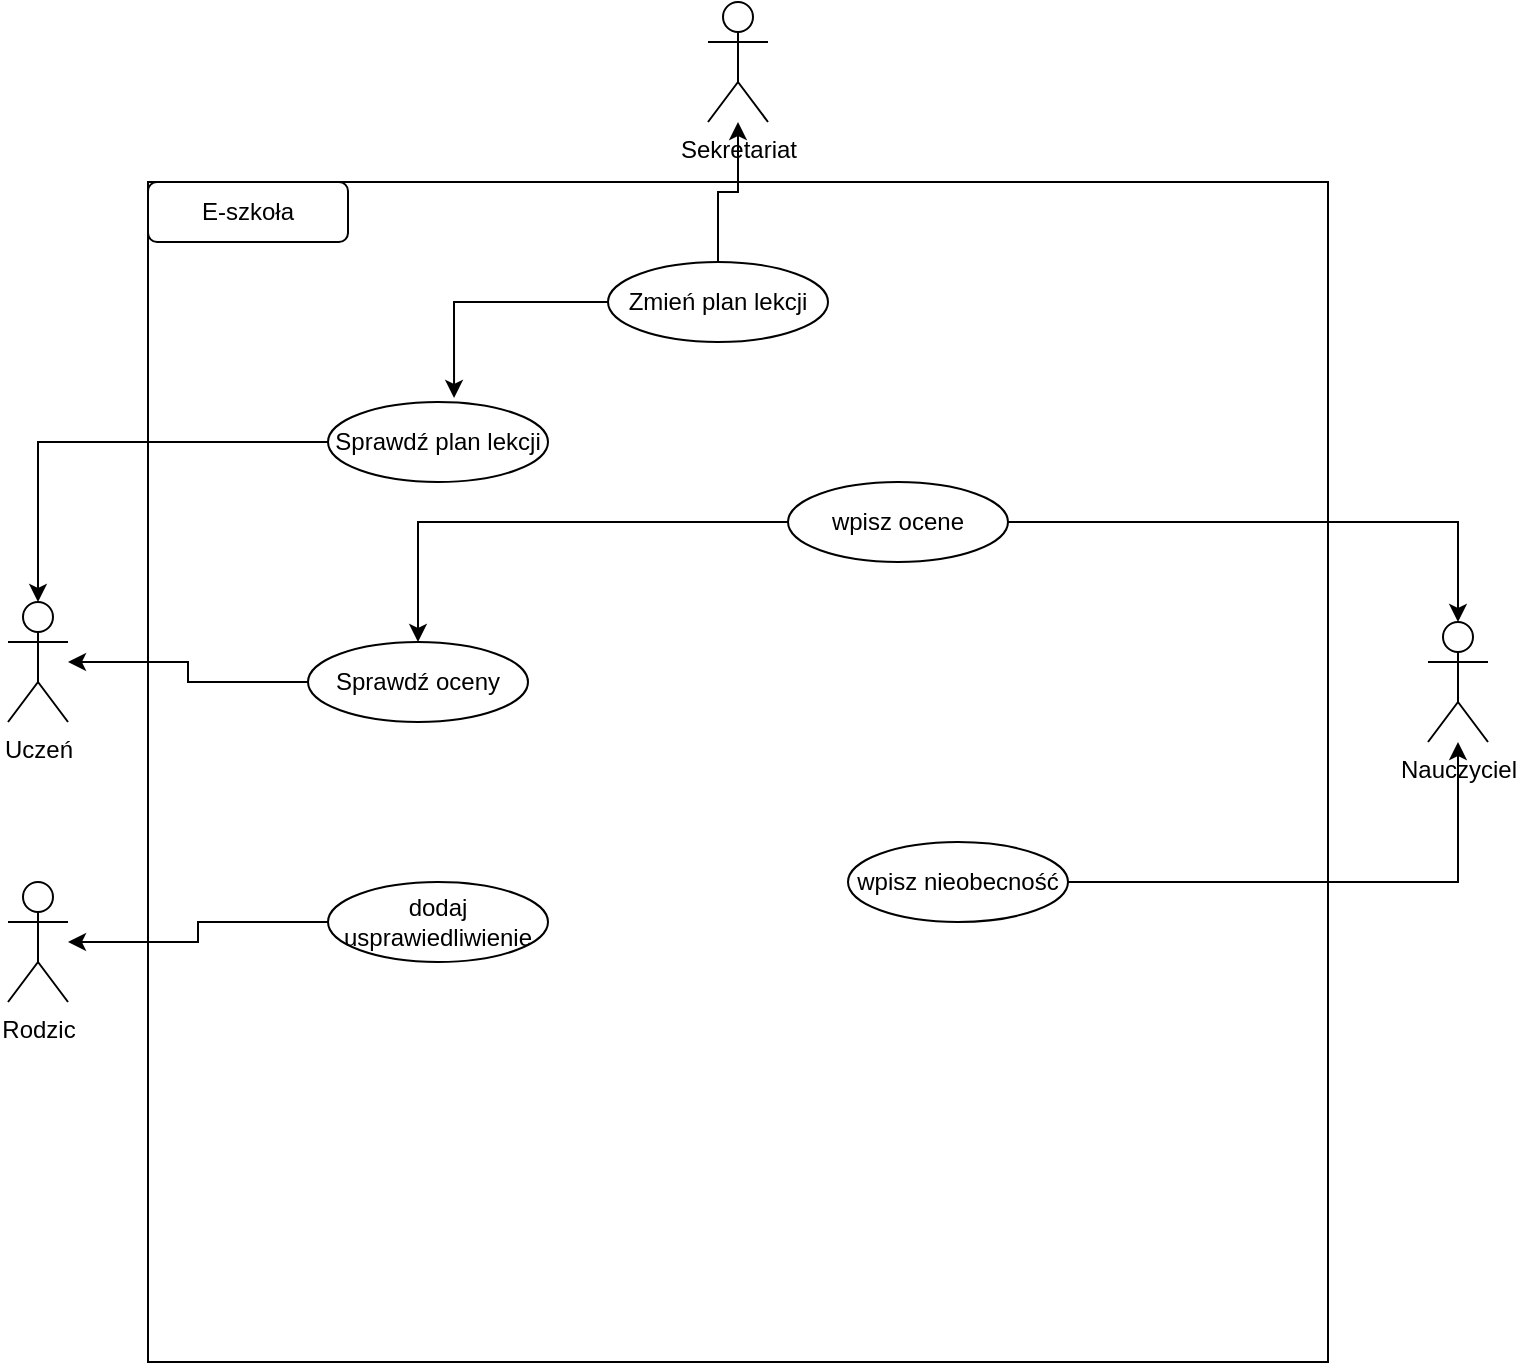 <mxfile version="24.8.8">
  <diagram name="Strona-1" id="sDxE7bltGvyI7DCl3u-q">
    <mxGraphModel dx="1434" dy="1943" grid="1" gridSize="10" guides="1" tooltips="1" connect="1" arrows="1" fold="1" page="1" pageScale="1" pageWidth="827" pageHeight="1169" math="0" shadow="0">
      <root>
        <mxCell id="0" />
        <mxCell id="1" parent="0" />
        <mxCell id="drjl-PXOP9TSBd1cPYvW-1" value="" style="whiteSpace=wrap;html=1;aspect=fixed;" vertex="1" parent="1">
          <mxGeometry x="110" y="50" width="590" height="590" as="geometry" />
        </mxCell>
        <mxCell id="drjl-PXOP9TSBd1cPYvW-2" value="E-szkoła" style="rounded=1;whiteSpace=wrap;html=1;" vertex="1" parent="1">
          <mxGeometry x="110" y="50" width="100" height="30" as="geometry" />
        </mxCell>
        <mxCell id="drjl-PXOP9TSBd1cPYvW-3" value="Uczeń" style="shape=umlActor;verticalLabelPosition=bottom;verticalAlign=top;html=1;outlineConnect=0;" vertex="1" parent="1">
          <mxGeometry x="40" y="260" width="30" height="60" as="geometry" />
        </mxCell>
        <mxCell id="drjl-PXOP9TSBd1cPYvW-4" value="Rodzic" style="shape=umlActor;verticalLabelPosition=bottom;verticalAlign=top;html=1;outlineConnect=0;" vertex="1" parent="1">
          <mxGeometry x="40" y="400" width="30" height="60" as="geometry" />
        </mxCell>
        <mxCell id="drjl-PXOP9TSBd1cPYvW-8" value="Sekretariat" style="shape=umlActor;verticalLabelPosition=bottom;verticalAlign=top;html=1;outlineConnect=0;" vertex="1" parent="1">
          <mxGeometry x="390" y="-40" width="30" height="60" as="geometry" />
        </mxCell>
        <mxCell id="drjl-PXOP9TSBd1cPYvW-9" value="Nauczyciel" style="shape=umlActor;verticalLabelPosition=bottom;verticalAlign=top;html=1;outlineConnect=0;" vertex="1" parent="1">
          <mxGeometry x="750" y="270" width="30" height="60" as="geometry" />
        </mxCell>
        <mxCell id="drjl-PXOP9TSBd1cPYvW-18" style="edgeStyle=orthogonalEdgeStyle;rounded=0;orthogonalLoop=1;jettySize=auto;html=1;" edge="1" parent="1" source="drjl-PXOP9TSBd1cPYvW-10" target="drjl-PXOP9TSBd1cPYvW-8">
          <mxGeometry relative="1" as="geometry" />
        </mxCell>
        <mxCell id="drjl-PXOP9TSBd1cPYvW-10" value="Zmień plan lekcji" style="ellipse;whiteSpace=wrap;html=1;" vertex="1" parent="1">
          <mxGeometry x="340" y="90" width="110" height="40" as="geometry" />
        </mxCell>
        <mxCell id="drjl-PXOP9TSBd1cPYvW-19" style="edgeStyle=orthogonalEdgeStyle;rounded=0;orthogonalLoop=1;jettySize=auto;html=1;" edge="1" parent="1" source="drjl-PXOP9TSBd1cPYvW-11" target="drjl-PXOP9TSBd1cPYvW-3">
          <mxGeometry relative="1" as="geometry" />
        </mxCell>
        <mxCell id="drjl-PXOP9TSBd1cPYvW-11" value="Sprawdź plan lekcji" style="ellipse;whiteSpace=wrap;html=1;" vertex="1" parent="1">
          <mxGeometry x="200" y="160" width="110" height="40" as="geometry" />
        </mxCell>
        <mxCell id="drjl-PXOP9TSBd1cPYvW-21" style="edgeStyle=orthogonalEdgeStyle;rounded=0;orthogonalLoop=1;jettySize=auto;html=1;" edge="1" parent="1" source="drjl-PXOP9TSBd1cPYvW-12" target="drjl-PXOP9TSBd1cPYvW-3">
          <mxGeometry relative="1" as="geometry" />
        </mxCell>
        <mxCell id="drjl-PXOP9TSBd1cPYvW-12" value="Sprawdź oceny" style="ellipse;whiteSpace=wrap;html=1;" vertex="1" parent="1">
          <mxGeometry x="190" y="280" width="110" height="40" as="geometry" />
        </mxCell>
        <mxCell id="drjl-PXOP9TSBd1cPYvW-23" style="edgeStyle=orthogonalEdgeStyle;rounded=0;orthogonalLoop=1;jettySize=auto;html=1;" edge="1" parent="1" source="drjl-PXOP9TSBd1cPYvW-13" target="drjl-PXOP9TSBd1cPYvW-4">
          <mxGeometry relative="1" as="geometry" />
        </mxCell>
        <mxCell id="drjl-PXOP9TSBd1cPYvW-13" value="dodaj usprawiedliwienie" style="ellipse;whiteSpace=wrap;html=1;" vertex="1" parent="1">
          <mxGeometry x="200" y="400" width="110" height="40" as="geometry" />
        </mxCell>
        <mxCell id="drjl-PXOP9TSBd1cPYvW-17" style="edgeStyle=orthogonalEdgeStyle;rounded=0;orthogonalLoop=1;jettySize=auto;html=1;" edge="1" parent="1" source="drjl-PXOP9TSBd1cPYvW-14" target="drjl-PXOP9TSBd1cPYvW-9">
          <mxGeometry relative="1" as="geometry" />
        </mxCell>
        <mxCell id="drjl-PXOP9TSBd1cPYvW-22" style="edgeStyle=orthogonalEdgeStyle;rounded=0;orthogonalLoop=1;jettySize=auto;html=1;" edge="1" parent="1" source="drjl-PXOP9TSBd1cPYvW-14" target="drjl-PXOP9TSBd1cPYvW-12">
          <mxGeometry relative="1" as="geometry" />
        </mxCell>
        <mxCell id="drjl-PXOP9TSBd1cPYvW-14" value="wpisz ocene" style="ellipse;whiteSpace=wrap;html=1;" vertex="1" parent="1">
          <mxGeometry x="430" y="200" width="110" height="40" as="geometry" />
        </mxCell>
        <mxCell id="drjl-PXOP9TSBd1cPYvW-20" style="edgeStyle=orthogonalEdgeStyle;rounded=0;orthogonalLoop=1;jettySize=auto;html=1;entryX=0.573;entryY=-0.05;entryDx=0;entryDy=0;entryPerimeter=0;" edge="1" parent="1" source="drjl-PXOP9TSBd1cPYvW-10" target="drjl-PXOP9TSBd1cPYvW-11">
          <mxGeometry relative="1" as="geometry" />
        </mxCell>
        <mxCell id="drjl-PXOP9TSBd1cPYvW-25" style="edgeStyle=orthogonalEdgeStyle;rounded=0;orthogonalLoop=1;jettySize=auto;html=1;" edge="1" parent="1" source="drjl-PXOP9TSBd1cPYvW-24" target="drjl-PXOP9TSBd1cPYvW-9">
          <mxGeometry relative="1" as="geometry" />
        </mxCell>
        <mxCell id="drjl-PXOP9TSBd1cPYvW-24" value="wpisz nieobecność" style="ellipse;whiteSpace=wrap;html=1;" vertex="1" parent="1">
          <mxGeometry x="460" y="380" width="110" height="40" as="geometry" />
        </mxCell>
      </root>
    </mxGraphModel>
  </diagram>
</mxfile>
